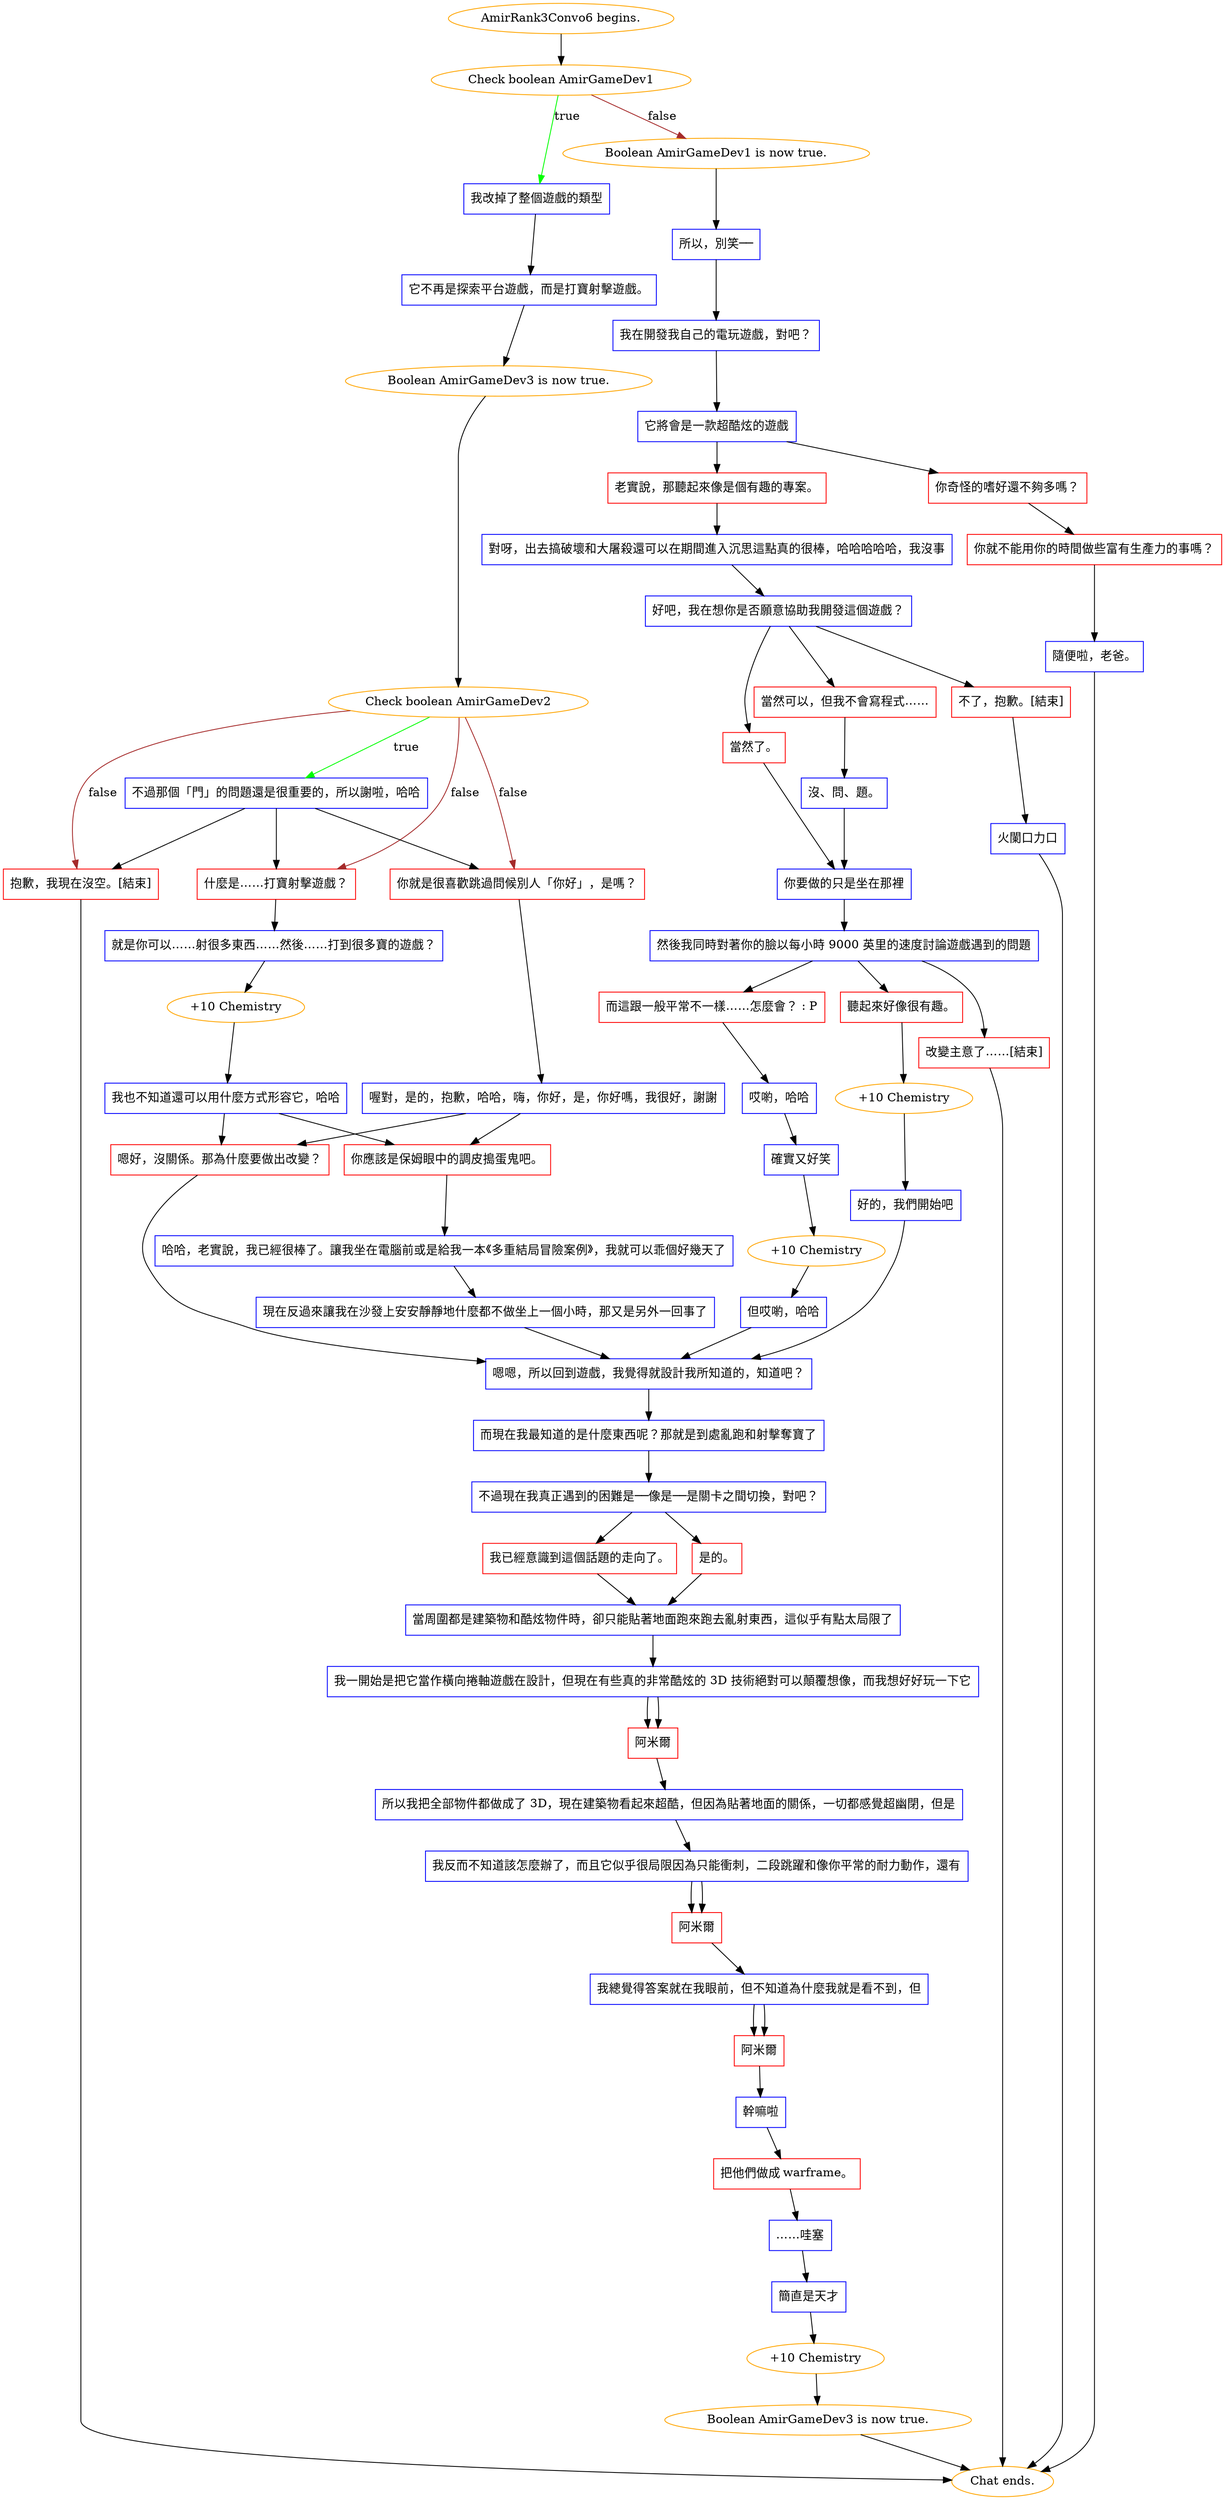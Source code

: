 digraph {
	"AmirRank3Convo6 begins." [color=orange];
		"AmirRank3Convo6 begins." -> j2152980262;
	j2152980262 [label="Check boolean AmirGameDev1",color=orange];
		j2152980262 -> j3740420913 [label=true,color=green];
		j2152980262 -> j970009198 [label=false,color=brown];
	j3740420913 [label="我改掉了整個遊戲的類型",shape=box,color=blue];
		j3740420913 -> j4051892881;
	j970009198 [label="Boolean AmirGameDev1 is now true.",color=orange];
		j970009198 -> j2054281159;
	j4051892881 [label="它不再是探索平台遊戲，而是打寶射擊遊戲。",shape=box,color=blue];
		j4051892881 -> j791815078;
	j2054281159 [label="所以，別笑──",shape=box,color=blue];
		j2054281159 -> j362793716;
	j791815078 [label="Boolean AmirGameDev3 is now true.",color=orange];
		j791815078 -> j1094475645;
	j362793716 [label="我在開發我自己的電玩遊戲，對吧？",shape=box,color=blue];
		j362793716 -> j1981103177;
	j1094475645 [label="Check boolean AmirGameDev2",color=orange];
		j1094475645 -> j1997094984 [label=true,color=green];
		j1094475645 -> j58528130 [label=false,color=brown];
		j1094475645 -> j2184654417 [label=false,color=brown];
		j1094475645 -> j1215001714 [label=false,color=brown];
	j1981103177 [label="它將會是一款超酷炫的遊戲",shape=box,color=blue];
		j1981103177 -> j1954962135;
		j1981103177 -> j3669583695;
	j1997094984 [label="不過那個「門」的問題還是很重要的，所以謝啦，哈哈",shape=box,color=blue];
		j1997094984 -> j1215001714;
		j1997094984 -> j58528130;
		j1997094984 -> j2184654417;
	j58528130 [label="抱歉，我現在沒空。[結束]",shape=box,color=red];
		j58528130 -> "Chat ends.";
	j2184654417 [label="什麼是……打寶射擊遊戲？",shape=box,color=red];
		j2184654417 -> j1499253246;
	j1215001714 [label="你就是很喜歡跳過問候別人「你好」，是嗎？",shape=box,color=red];
		j1215001714 -> j1344072697;
	j1954962135 [label="老實說，那聽起來像是個有趣的專案。",shape=box,color=red];
		j1954962135 -> j1110554761;
	j3669583695 [label="你奇怪的嗜好還不夠多嗎？",shape=box,color=red];
		j3669583695 -> j2959429475;
	"Chat ends." [color=orange];
	j1499253246 [label="就是你可以……射很多東西……然後……打到很多寶的遊戲？",shape=box,color=blue];
		j1499253246 -> j549125496;
	j1344072697 [label="喔對，是的，抱歉，哈哈，嗨，你好，是，你好嗎，我很好，謝謝",shape=box,color=blue];
		j1344072697 -> j1728412069;
		j1344072697 -> j195847531;
	j1110554761 [label="對呀，出去搞破壞和大屠殺還可以在期間進入沉思這點真的很棒，哈哈哈哈哈，我沒事",shape=box,color=blue];
		j1110554761 -> j4021648543;
	j2959429475 [label="你就不能用你的時間做些富有生產力的事嗎？",shape=box,color=red];
		j2959429475 -> j3620828319;
	j549125496 [label="+10 Chemistry",color=orange];
		j549125496 -> j1140284898;
	j1728412069 [label="你應該是保姆眼中的調皮搗蛋鬼吧。",shape=box,color=red];
		j1728412069 -> j2950171455;
	j195847531 [label="嗯好，沒關係。那為什麼要做出改變？",shape=box,color=red];
		j195847531 -> j2779998089;
	j4021648543 [label="好吧，我在想你是否願意協助我開發這個遊戲？",shape=box,color=blue];
		j4021648543 -> j1633319726;
		j4021648543 -> j510400665;
		j4021648543 -> j469992180;
	j3620828319 [label="隨便啦，老爸。",shape=box,color=blue];
		j3620828319 -> "Chat ends.";
	j1140284898 [label="我也不知道還可以用什麼方式形容它，哈哈",shape=box,color=blue];
		j1140284898 -> j195847531;
		j1140284898 -> j1728412069;
	j2950171455 [label="哈哈，老實說，我已經很棒了。讓我坐在電腦前或是給我一本《多重結局冒險案例》，我就可以乖個好幾天了",shape=box,color=blue];
		j2950171455 -> j2630699823;
	j2779998089 [label="嗯嗯，所以回到遊戲，我覺得就設計我所知道的，知道吧？",shape=box,color=blue];
		j2779998089 -> j840383185;
	j1633319726 [label="當然可以，但我不會寫程式……",shape=box,color=red];
		j1633319726 -> j2695734555;
	j510400665 [label="當然了。",shape=box,color=red];
		j510400665 -> j2322553585;
	j469992180 [label="不了，抱歉。[結束]",shape=box,color=red];
		j469992180 -> j542526202;
	j2630699823 [label="現在反過來讓我在沙發上安安靜靜地什麼都不做坐上一個小時，那又是另外一回事了",shape=box,color=blue];
		j2630699823 -> j2779998089;
	j840383185 [label="而現在我最知道的是什麼東西呢？那就是到處亂跑和射擊奪寶了",shape=box,color=blue];
		j840383185 -> j2438723563;
	j2695734555 [label="沒、問、題。",shape=box,color=blue];
		j2695734555 -> j2322553585;
	j2322553585 [label="你要做的只是坐在那裡",shape=box,color=blue];
		j2322553585 -> j1570898666;
	j542526202 [label="火闌口力口",shape=box,color=blue];
		j542526202 -> "Chat ends.";
	j2438723563 [label="不過現在我真正遇到的困難是──像是──是關卡之間切換，對吧？",shape=box,color=blue];
		j2438723563 -> j1245783481;
		j2438723563 -> j284113248;
	j1570898666 [label="然後我同時對著你的臉以每小時 9000 英里的速度討論遊戲遇到的問題",shape=box,color=blue];
		j1570898666 -> j2104399502;
		j1570898666 -> j1156664191;
		j1570898666 -> j2189254696;
	j1245783481 [label="是的。",shape=box,color=red];
		j1245783481 -> j1548356341;
	j284113248 [label="我已經意識到這個話題的走向了。",shape=box,color=red];
		j284113248 -> j1548356341;
	j2104399502 [label="而這跟一般平常不一樣……怎麼會？ : P",shape=box,color=red];
		j2104399502 -> j387154787;
	j1156664191 [label="聽起來好像很有趣。",shape=box,color=red];
		j1156664191 -> j2508960027;
	j2189254696 [label="改變主意了……[結束]",shape=box,color=red];
		j2189254696 -> "Chat ends.";
	j1548356341 [label="當周圍都是建築物和酷炫物件時，卻只能貼著地面跑來跑去亂射東西，這似乎有點太局限了",shape=box,color=blue];
		j1548356341 -> j1388981721;
	j387154787 [label="哎喲，哈哈",shape=box,color=blue];
		j387154787 -> j4267850828;
	j2508960027 [label="+10 Chemistry",color=orange];
		j2508960027 -> j3790030867;
	j1388981721 [label="我一開始是把它當作橫向捲軸遊戲在設計，但現在有些真的非常酷炫的 3D 技術絕對可以顛覆想像，而我想好好玩一下它",shape=box,color=blue];
		j1388981721 -> j3897935621;
		j1388981721 -> j3897935621;
	j4267850828 [label="確實又好笑",shape=box,color=blue];
		j4267850828 -> j1596869245;
	j3790030867 [label="好的，我們開始吧",shape=box,color=blue];
		j3790030867 -> j2779998089;
	j3897935621 [label="阿米爾",shape=box,color=red];
		j3897935621 -> j4959205;
	j1596869245 [label="+10 Chemistry",color=orange];
		j1596869245 -> j3786086365;
	j4959205 [label="所以我把全部物件都做成了 3D，現在建築物看起來超酷，但因為貼著地面的關係，一切都感覺超幽閉，但是",shape=box,color=blue];
		j4959205 -> j4220200419;
	j3786086365 [label="但哎喲，哈哈",shape=box,color=blue];
		j3786086365 -> j2779998089;
	j4220200419 [label="我反而不知道該怎麼辦了，而且它似乎很局限因為只能衝刺，二段跳躍和像你平常的耐力動作，還有",shape=box,color=blue];
		j4220200419 -> j3555415811;
		j4220200419 -> j3555415811;
	j3555415811 [label="阿米爾",shape=box,color=red];
		j3555415811 -> j2199169512;
	j2199169512 [label="我總覺得答案就在我眼前，但不知道為什麼我就是看不到，但",shape=box,color=blue];
		j2199169512 -> j2497786191;
		j2199169512 -> j2497786191;
	j2497786191 [label="阿米爾",shape=box,color=red];
		j2497786191 -> j3461234709;
	j3461234709 [label="幹嘛啦",shape=box,color=blue];
		j3461234709 -> j3144029711;
	j3144029711 [label="把他們做成 warframe。",shape=box,color=red];
		j3144029711 -> j1654230533;
	j1654230533 [label="……哇塞",shape=box,color=blue];
		j1654230533 -> j3790448053;
	j3790448053 [label="簡直是天才",shape=box,color=blue];
		j3790448053 -> j599255107;
	j599255107 [label="+10 Chemistry",color=orange];
		j599255107 -> j2864669795;
	j2864669795 [label="Boolean AmirGameDev3 is now true.",color=orange];
		j2864669795 -> "Chat ends.";
}